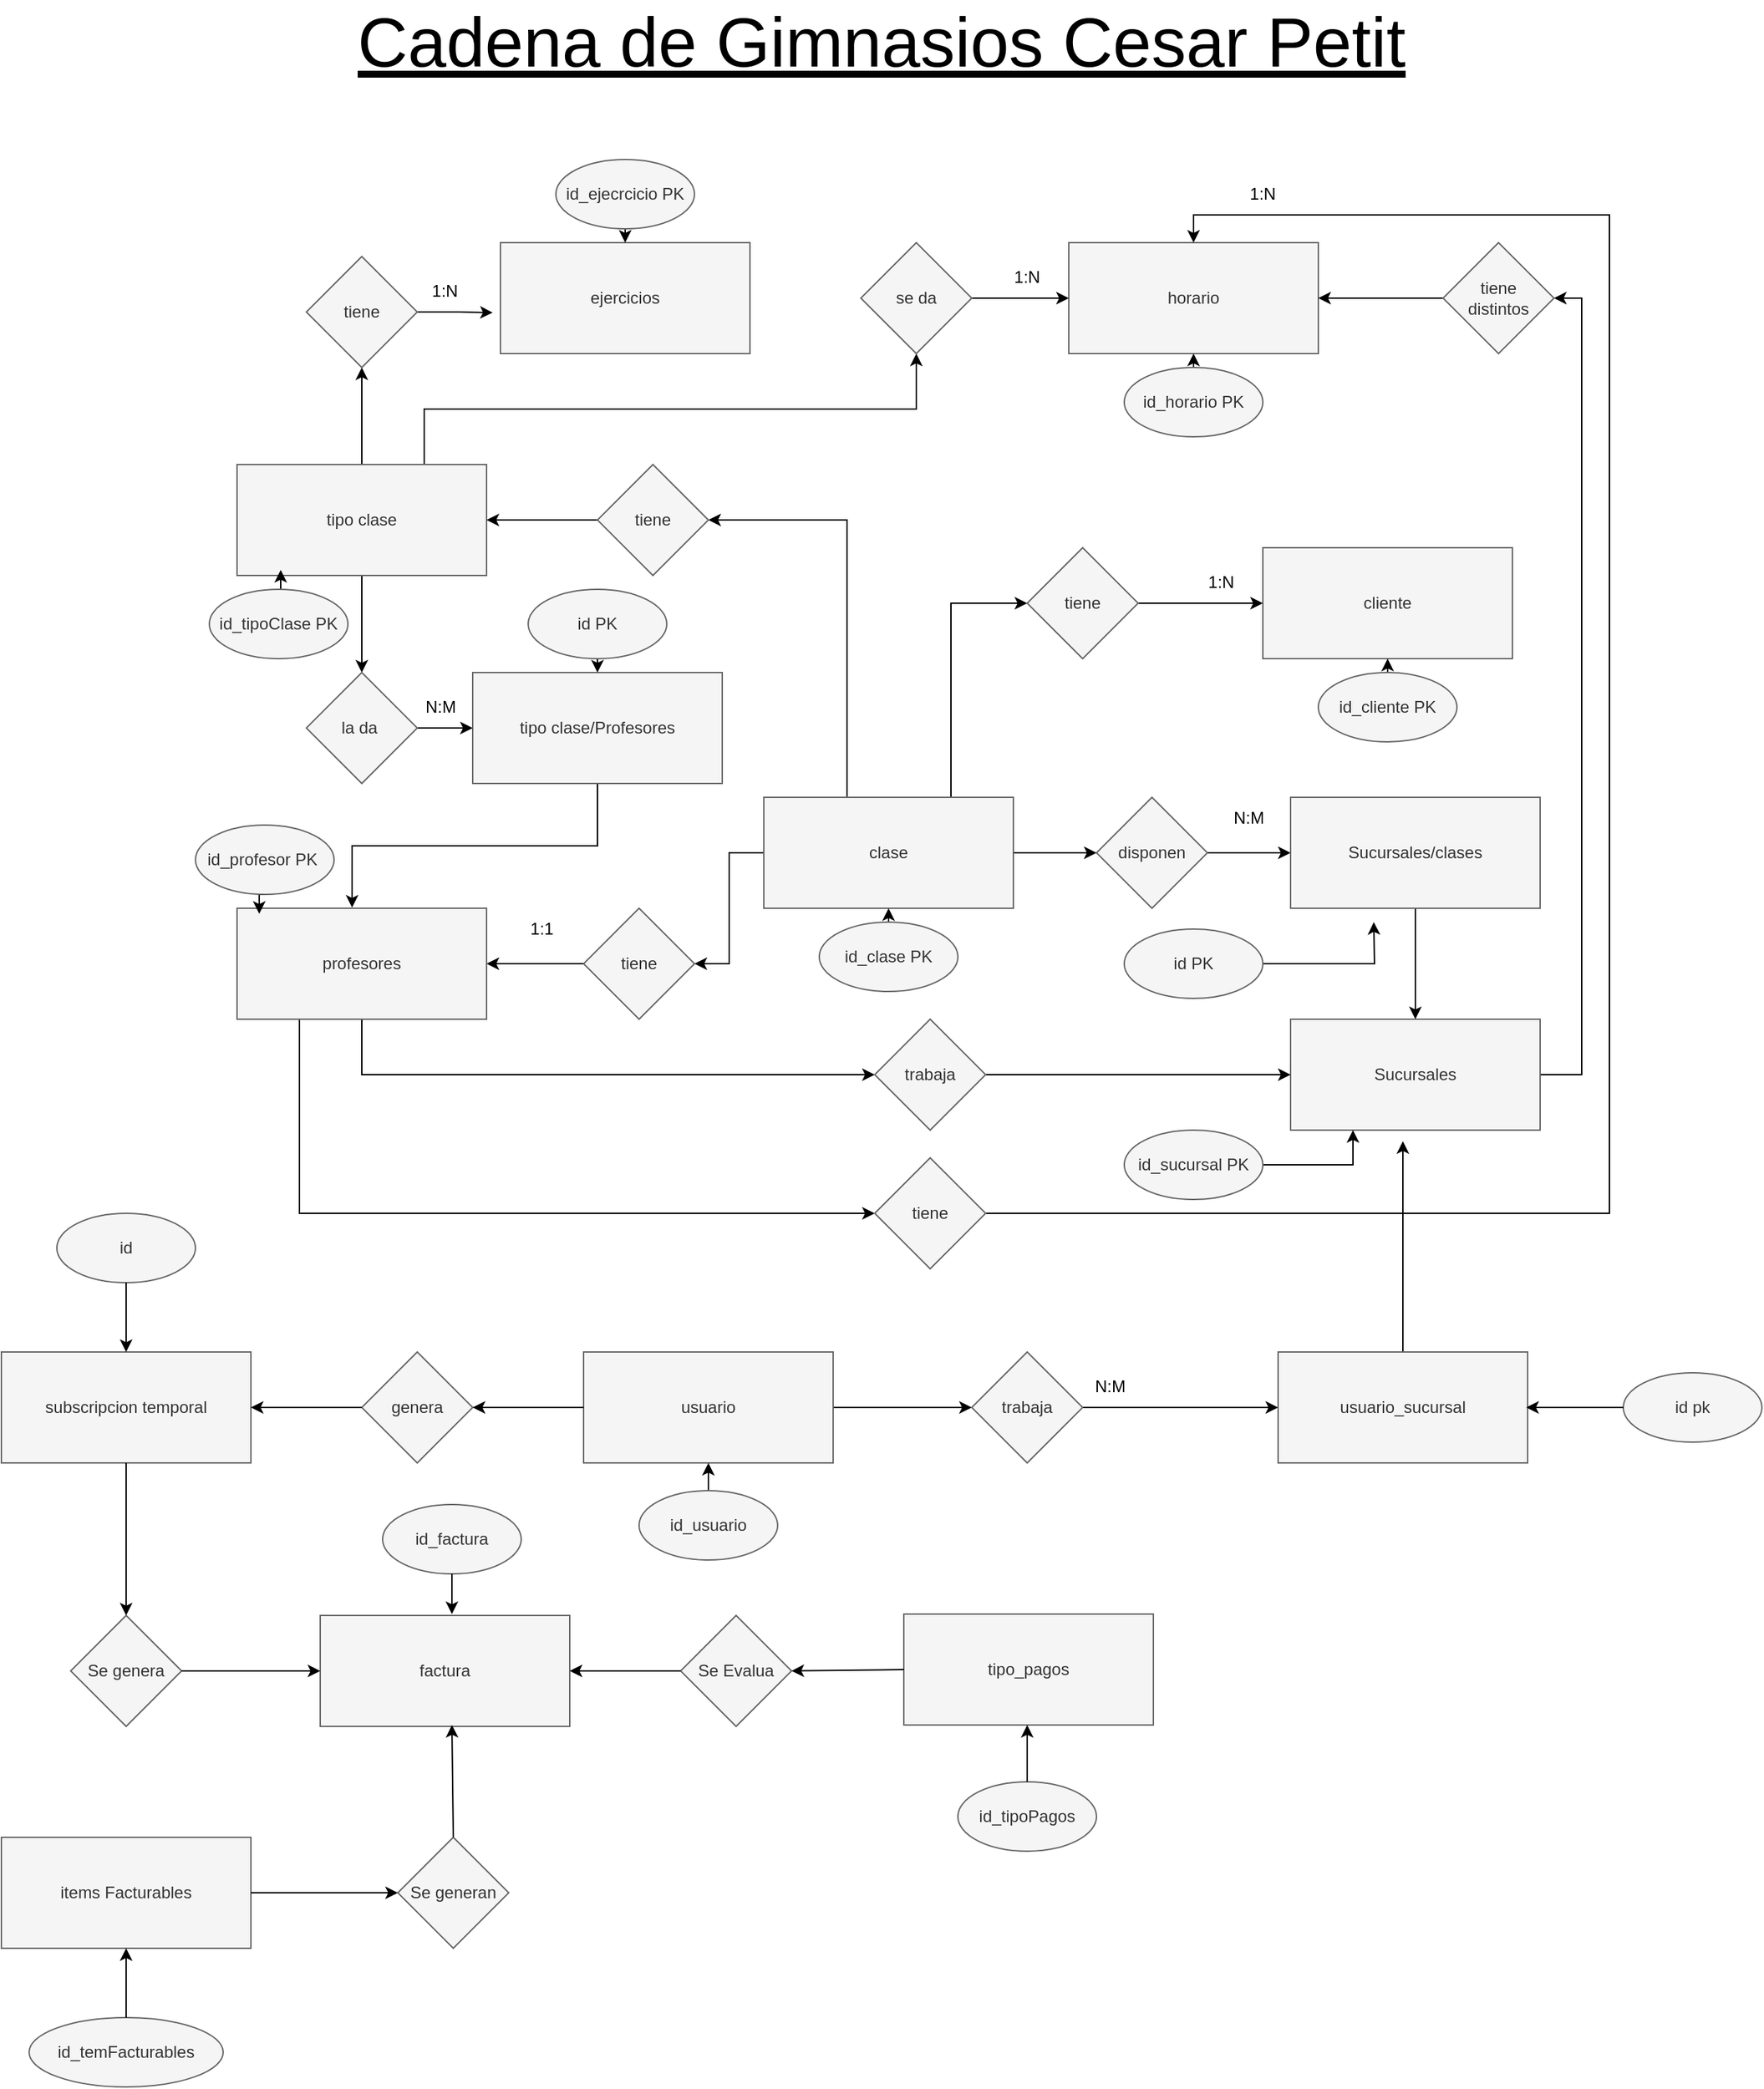 <mxfile version="21.2.8" type="device">
  <diagram id="R2lEEEUBdFMjLlhIrx00" name="Page-1">
    <mxGraphModel dx="2284" dy="884" grid="1" gridSize="10" guides="1" tooltips="1" connect="1" arrows="1" fold="1" page="1" pageScale="1" pageWidth="850" pageHeight="1100" math="0" shadow="0" extFonts="Permanent Marker^https://fonts.googleapis.com/css?family=Permanent+Marker">
      <root>
        <mxCell id="0" />
        <mxCell id="1" parent="0" />
        <mxCell id="tw4gPYHvXtGm7aBOc0MK-12" style="edgeStyle=orthogonalEdgeStyle;rounded=0;orthogonalLoop=1;jettySize=auto;html=1;exitX=0.5;exitY=0;exitDx=0;exitDy=0;entryX=1;entryY=0.5;entryDx=0;entryDy=0;" parent="1" source="tw4gPYHvXtGm7aBOc0MK-2" target="tw4gPYHvXtGm7aBOc0MK-9" edge="1">
          <mxGeometry relative="1" as="geometry">
            <Array as="points">
              <mxPoint x="-220" y="580" />
              <mxPoint x="-220" y="380" />
            </Array>
          </mxGeometry>
        </mxCell>
        <mxCell id="tw4gPYHvXtGm7aBOc0MK-13" style="edgeStyle=orthogonalEdgeStyle;rounded=0;orthogonalLoop=1;jettySize=auto;html=1;exitX=0.75;exitY=0;exitDx=0;exitDy=0;entryX=0;entryY=0.5;entryDx=0;entryDy=0;" parent="1" source="tw4gPYHvXtGm7aBOc0MK-2" target="tw4gPYHvXtGm7aBOc0MK-4" edge="1">
          <mxGeometry relative="1" as="geometry" />
        </mxCell>
        <mxCell id="tw4gPYHvXtGm7aBOc0MK-16" style="edgeStyle=orthogonalEdgeStyle;rounded=0;orthogonalLoop=1;jettySize=auto;html=1;entryX=1;entryY=0.5;entryDx=0;entryDy=0;" parent="1" source="tw4gPYHvXtGm7aBOc0MK-2" target="tw4gPYHvXtGm7aBOc0MK-6" edge="1">
          <mxGeometry relative="1" as="geometry" />
        </mxCell>
        <mxCell id="tw4gPYHvXtGm7aBOc0MK-18" style="edgeStyle=orthogonalEdgeStyle;rounded=0;orthogonalLoop=1;jettySize=auto;html=1;entryX=0;entryY=0.5;entryDx=0;entryDy=0;" parent="1" source="tw4gPYHvXtGm7aBOc0MK-2" target="tw4gPYHvXtGm7aBOc0MK-11" edge="1">
          <mxGeometry relative="1" as="geometry" />
        </mxCell>
        <mxCell id="tw4gPYHvXtGm7aBOc0MK-2" value="clase" style="rounded=0;whiteSpace=wrap;html=1;fillColor=#f5f5f5;strokeColor=#666666;fontColor=#333333;" parent="1" vertex="1">
          <mxGeometry x="-280" y="580" width="180" height="80" as="geometry" />
        </mxCell>
        <mxCell id="tw4gPYHvXtGm7aBOc0MK-3" value="cliente" style="rounded=0;whiteSpace=wrap;html=1;fillColor=#f5f5f5;strokeColor=#666666;fontColor=#333333;" parent="1" vertex="1">
          <mxGeometry x="80" y="400" width="180" height="80" as="geometry" />
        </mxCell>
        <mxCell id="tw4gPYHvXtGm7aBOc0MK-15" style="edgeStyle=orthogonalEdgeStyle;rounded=0;orthogonalLoop=1;jettySize=auto;html=1;entryX=0;entryY=0.5;entryDx=0;entryDy=0;" parent="1" source="tw4gPYHvXtGm7aBOc0MK-4" target="tw4gPYHvXtGm7aBOc0MK-3" edge="1">
          <mxGeometry relative="1" as="geometry" />
        </mxCell>
        <mxCell id="tw4gPYHvXtGm7aBOc0MK-4" value="tiene" style="rhombus;whiteSpace=wrap;html=1;fillColor=#f5f5f5;strokeColor=#666666;fontColor=#333333;" parent="1" vertex="1">
          <mxGeometry x="-90" y="400" width="80" height="80" as="geometry" />
        </mxCell>
        <mxCell id="tw4gPYHvXtGm7aBOc0MK-26" style="edgeStyle=orthogonalEdgeStyle;rounded=0;orthogonalLoop=1;jettySize=auto;html=1;entryX=0.5;entryY=0;entryDx=0;entryDy=0;" parent="1" source="tw4gPYHvXtGm7aBOc0MK-5" target="tw4gPYHvXtGm7aBOc0MK-24" edge="1">
          <mxGeometry relative="1" as="geometry" />
        </mxCell>
        <mxCell id="tw4gPYHvXtGm7aBOc0MK-31" style="edgeStyle=orthogonalEdgeStyle;rounded=0;orthogonalLoop=1;jettySize=auto;html=1;entryX=0.5;entryY=1;entryDx=0;entryDy=0;" parent="1" source="tw4gPYHvXtGm7aBOc0MK-5" target="tw4gPYHvXtGm7aBOc0MK-29" edge="1">
          <mxGeometry relative="1" as="geometry" />
        </mxCell>
        <mxCell id="tw4gPYHvXtGm7aBOc0MK-37" style="edgeStyle=orthogonalEdgeStyle;rounded=0;orthogonalLoop=1;jettySize=auto;html=1;exitX=0.75;exitY=0;exitDx=0;exitDy=0;entryX=0.5;entryY=1;entryDx=0;entryDy=0;" parent="1" source="tw4gPYHvXtGm7aBOc0MK-5" target="tw4gPYHvXtGm7aBOc0MK-34" edge="1">
          <mxGeometry relative="1" as="geometry">
            <mxPoint x="-150" y="270" as="targetPoint" />
          </mxGeometry>
        </mxCell>
        <mxCell id="tw4gPYHvXtGm7aBOc0MK-5" value="tipo clase" style="rounded=0;whiteSpace=wrap;html=1;fillColor=#f5f5f5;strokeColor=#666666;fontColor=#333333;" parent="1" vertex="1">
          <mxGeometry x="-660" y="340" width="180" height="80" as="geometry" />
        </mxCell>
        <mxCell id="tw4gPYHvXtGm7aBOc0MK-17" style="edgeStyle=orthogonalEdgeStyle;rounded=0;orthogonalLoop=1;jettySize=auto;html=1;entryX=1;entryY=0.5;entryDx=0;entryDy=0;" parent="1" source="tw4gPYHvXtGm7aBOc0MK-6" target="tw4gPYHvXtGm7aBOc0MK-8" edge="1">
          <mxGeometry relative="1" as="geometry" />
        </mxCell>
        <mxCell id="tw4gPYHvXtGm7aBOc0MK-6" value="tiene" style="rhombus;whiteSpace=wrap;html=1;fillColor=#f5f5f5;strokeColor=#666666;fontColor=#333333;" parent="1" vertex="1">
          <mxGeometry x="-410" y="660" width="80" height="80" as="geometry" />
        </mxCell>
        <mxCell id="tw4gPYHvXtGm7aBOc0MK-43" style="edgeStyle=orthogonalEdgeStyle;rounded=0;orthogonalLoop=1;jettySize=auto;html=1;entryX=0;entryY=0.5;entryDx=0;entryDy=0;" parent="1" source="tw4gPYHvXtGm7aBOc0MK-8" target="tw4gPYHvXtGm7aBOc0MK-41" edge="1">
          <mxGeometry relative="1" as="geometry">
            <Array as="points">
              <mxPoint x="-570" y="780" />
            </Array>
          </mxGeometry>
        </mxCell>
        <mxCell id="tw4gPYHvXtGm7aBOc0MK-48" style="edgeStyle=orthogonalEdgeStyle;rounded=0;orthogonalLoop=1;jettySize=auto;html=1;exitX=0.25;exitY=1;exitDx=0;exitDy=0;entryX=0;entryY=0.5;entryDx=0;entryDy=0;" parent="1" source="tw4gPYHvXtGm7aBOc0MK-8" target="tw4gPYHvXtGm7aBOc0MK-47" edge="1">
          <mxGeometry relative="1" as="geometry" />
        </mxCell>
        <mxCell id="tw4gPYHvXtGm7aBOc0MK-8" value="profesores" style="rounded=0;whiteSpace=wrap;html=1;fillColor=#f5f5f5;strokeColor=#666666;fontColor=#333333;" parent="1" vertex="1">
          <mxGeometry x="-660" y="660" width="180" height="80" as="geometry" />
        </mxCell>
        <mxCell id="tw4gPYHvXtGm7aBOc0MK-14" style="edgeStyle=orthogonalEdgeStyle;rounded=0;orthogonalLoop=1;jettySize=auto;html=1;entryX=1;entryY=0.5;entryDx=0;entryDy=0;" parent="1" source="tw4gPYHvXtGm7aBOc0MK-9" target="tw4gPYHvXtGm7aBOc0MK-5" edge="1">
          <mxGeometry relative="1" as="geometry" />
        </mxCell>
        <mxCell id="tw4gPYHvXtGm7aBOc0MK-9" value="tiene" style="rhombus;whiteSpace=wrap;html=1;fillColor=#f5f5f5;strokeColor=#666666;fontColor=#333333;" parent="1" vertex="1">
          <mxGeometry x="-400" y="340" width="80" height="80" as="geometry" />
        </mxCell>
        <mxCell id="tw4gPYHvXtGm7aBOc0MK-39" style="edgeStyle=orthogonalEdgeStyle;rounded=0;orthogonalLoop=1;jettySize=auto;html=1;entryX=1;entryY=0.5;entryDx=0;entryDy=0;" parent="1" source="tw4gPYHvXtGm7aBOc0MK-10" target="tw4gPYHvXtGm7aBOc0MK-38" edge="1">
          <mxGeometry relative="1" as="geometry">
            <mxPoint x="310" y="220" as="targetPoint" />
            <Array as="points">
              <mxPoint x="310" y="780" />
              <mxPoint x="310" y="220" />
            </Array>
          </mxGeometry>
        </mxCell>
        <mxCell id="tw4gPYHvXtGm7aBOc0MK-10" value="Sucursales" style="rounded=0;whiteSpace=wrap;html=1;fillColor=#f5f5f5;strokeColor=#666666;fontColor=#333333;" parent="1" vertex="1">
          <mxGeometry x="100" y="740" width="180" height="80" as="geometry" />
        </mxCell>
        <mxCell id="tw4gPYHvXtGm7aBOc0MK-21" style="edgeStyle=orthogonalEdgeStyle;rounded=0;orthogonalLoop=1;jettySize=auto;html=1;entryX=0;entryY=0.5;entryDx=0;entryDy=0;" parent="1" source="tw4gPYHvXtGm7aBOc0MK-11" target="tw4gPYHvXtGm7aBOc0MK-20" edge="1">
          <mxGeometry relative="1" as="geometry" />
        </mxCell>
        <mxCell id="tw4gPYHvXtGm7aBOc0MK-11" value="disponen" style="rhombus;whiteSpace=wrap;html=1;fillColor=#f5f5f5;strokeColor=#666666;fontColor=#333333;" parent="1" vertex="1">
          <mxGeometry x="-40" y="580" width="80" height="80" as="geometry" />
        </mxCell>
        <mxCell id="tw4gPYHvXtGm7aBOc0MK-22" style="edgeStyle=orthogonalEdgeStyle;rounded=0;orthogonalLoop=1;jettySize=auto;html=1;entryX=0.5;entryY=0;entryDx=0;entryDy=0;" parent="1" source="tw4gPYHvXtGm7aBOc0MK-20" target="tw4gPYHvXtGm7aBOc0MK-10" edge="1">
          <mxGeometry relative="1" as="geometry" />
        </mxCell>
        <mxCell id="tw4gPYHvXtGm7aBOc0MK-20" value="Sucursales/clases" style="rounded=0;whiteSpace=wrap;html=1;fillColor=#f5f5f5;fontColor=#333333;strokeColor=#666666;" parent="1" vertex="1">
          <mxGeometry x="100" y="580" width="180" height="80" as="geometry" />
        </mxCell>
        <mxCell id="tw4gPYHvXtGm7aBOc0MK-25" style="edgeStyle=orthogonalEdgeStyle;rounded=0;orthogonalLoop=1;jettySize=auto;html=1;entryX=0.461;entryY=-0.006;entryDx=0;entryDy=0;entryPerimeter=0;" parent="1" source="tw4gPYHvXtGm7aBOc0MK-23" target="tw4gPYHvXtGm7aBOc0MK-8" edge="1">
          <mxGeometry relative="1" as="geometry" />
        </mxCell>
        <mxCell id="tw4gPYHvXtGm7aBOc0MK-23" value="tipo clase/Profesores" style="rounded=0;whiteSpace=wrap;html=1;fillColor=#f5f5f5;strokeColor=#666666;fontColor=#333333;" parent="1" vertex="1">
          <mxGeometry x="-490" y="490" width="180" height="80" as="geometry" />
        </mxCell>
        <mxCell id="tw4gPYHvXtGm7aBOc0MK-27" style="edgeStyle=orthogonalEdgeStyle;rounded=0;orthogonalLoop=1;jettySize=auto;html=1;entryX=0;entryY=0.5;entryDx=0;entryDy=0;" parent="1" source="tw4gPYHvXtGm7aBOc0MK-24" target="tw4gPYHvXtGm7aBOc0MK-23" edge="1">
          <mxGeometry relative="1" as="geometry" />
        </mxCell>
        <mxCell id="tw4gPYHvXtGm7aBOc0MK-24" value="la da&amp;nbsp;" style="rhombus;whiteSpace=wrap;html=1;fillColor=#f5f5f5;strokeColor=#666666;fontColor=#333333;" parent="1" vertex="1">
          <mxGeometry x="-610" y="490" width="80" height="80" as="geometry" />
        </mxCell>
        <mxCell id="tw4gPYHvXtGm7aBOc0MK-28" value="ejercicios" style="rounded=0;whiteSpace=wrap;html=1;fillColor=#f5f5f5;strokeColor=#666666;fontColor=#333333;" parent="1" vertex="1">
          <mxGeometry x="-470" y="180" width="180" height="80" as="geometry" />
        </mxCell>
        <mxCell id="tw4gPYHvXtGm7aBOc0MK-32" style="edgeStyle=orthogonalEdgeStyle;rounded=0;orthogonalLoop=1;jettySize=auto;html=1;entryX=-0.031;entryY=0.631;entryDx=0;entryDy=0;entryPerimeter=0;" parent="1" source="tw4gPYHvXtGm7aBOc0MK-29" target="tw4gPYHvXtGm7aBOc0MK-28" edge="1">
          <mxGeometry relative="1" as="geometry" />
        </mxCell>
        <mxCell id="tw4gPYHvXtGm7aBOc0MK-29" value="tiene" style="rhombus;whiteSpace=wrap;html=1;fillColor=#f5f5f5;strokeColor=#666666;fontColor=#333333;" parent="1" vertex="1">
          <mxGeometry x="-610" y="190" width="80" height="80" as="geometry" />
        </mxCell>
        <mxCell id="tw4gPYHvXtGm7aBOc0MK-33" value="horario" style="rounded=0;whiteSpace=wrap;html=1;fillColor=#f5f5f5;strokeColor=#666666;fontColor=#333333;" parent="1" vertex="1">
          <mxGeometry x="-60" y="180" width="180" height="80" as="geometry" />
        </mxCell>
        <mxCell id="tw4gPYHvXtGm7aBOc0MK-36" style="edgeStyle=orthogonalEdgeStyle;rounded=0;orthogonalLoop=1;jettySize=auto;html=1;entryX=0;entryY=0.5;entryDx=0;entryDy=0;" parent="1" source="tw4gPYHvXtGm7aBOc0MK-34" target="tw4gPYHvXtGm7aBOc0MK-33" edge="1">
          <mxGeometry relative="1" as="geometry" />
        </mxCell>
        <mxCell id="tw4gPYHvXtGm7aBOc0MK-34" value="se da" style="rhombus;whiteSpace=wrap;html=1;fillColor=#f5f5f5;strokeColor=#666666;fontColor=#333333;" parent="1" vertex="1">
          <mxGeometry x="-210" y="180" width="80" height="80" as="geometry" />
        </mxCell>
        <mxCell id="tw4gPYHvXtGm7aBOc0MK-40" style="edgeStyle=orthogonalEdgeStyle;rounded=0;orthogonalLoop=1;jettySize=auto;html=1;entryX=1;entryY=0.5;entryDx=0;entryDy=0;" parent="1" source="tw4gPYHvXtGm7aBOc0MK-38" target="tw4gPYHvXtGm7aBOc0MK-33" edge="1">
          <mxGeometry relative="1" as="geometry" />
        </mxCell>
        <mxCell id="tw4gPYHvXtGm7aBOc0MK-38" value="tiene &lt;br&gt;distintos" style="rhombus;whiteSpace=wrap;html=1;fillColor=#f5f5f5;strokeColor=#666666;fontColor=#333333;" parent="1" vertex="1">
          <mxGeometry x="210" y="180" width="80" height="80" as="geometry" />
        </mxCell>
        <mxCell id="tw4gPYHvXtGm7aBOc0MK-46" style="edgeStyle=orthogonalEdgeStyle;rounded=0;orthogonalLoop=1;jettySize=auto;html=1;entryX=0;entryY=0.5;entryDx=0;entryDy=0;" parent="1" source="tw4gPYHvXtGm7aBOc0MK-41" target="tw4gPYHvXtGm7aBOc0MK-10" edge="1">
          <mxGeometry relative="1" as="geometry" />
        </mxCell>
        <mxCell id="tw4gPYHvXtGm7aBOc0MK-41" value="trabaja" style="rhombus;whiteSpace=wrap;html=1;fillColor=#f5f5f5;strokeColor=#666666;fontColor=#333333;" parent="1" vertex="1">
          <mxGeometry x="-200" y="740" width="80" height="80" as="geometry" />
        </mxCell>
        <mxCell id="tw4gPYHvXtGm7aBOc0MK-49" style="edgeStyle=orthogonalEdgeStyle;rounded=0;orthogonalLoop=1;jettySize=auto;html=1;entryX=0.5;entryY=0;entryDx=0;entryDy=0;" parent="1" source="tw4gPYHvXtGm7aBOc0MK-47" target="tw4gPYHvXtGm7aBOc0MK-33" edge="1">
          <mxGeometry relative="1" as="geometry">
            <Array as="points">
              <mxPoint x="330" y="880" />
              <mxPoint x="330" y="160" />
              <mxPoint x="30" y="160" />
            </Array>
          </mxGeometry>
        </mxCell>
        <mxCell id="tw4gPYHvXtGm7aBOc0MK-47" value="tiene" style="rhombus;whiteSpace=wrap;html=1;fillColor=#f5f5f5;strokeColor=#666666;fontColor=#333333;" parent="1" vertex="1">
          <mxGeometry x="-200" y="840" width="80" height="80" as="geometry" />
        </mxCell>
        <mxCell id="tw4gPYHvXtGm7aBOc0MK-53" style="edgeStyle=orthogonalEdgeStyle;rounded=0;orthogonalLoop=1;jettySize=auto;html=1;entryX=0;entryY=0.5;entryDx=0;entryDy=0;" parent="1" source="tw4gPYHvXtGm7aBOc0MK-50" target="tw4gPYHvXtGm7aBOc0MK-51" edge="1">
          <mxGeometry relative="1" as="geometry" />
        </mxCell>
        <mxCell id="tw4gPYHvXtGm7aBOc0MK-50" value="usuario" style="rounded=0;whiteSpace=wrap;html=1;fillColor=#f5f5f5;strokeColor=#666666;fontColor=#333333;" parent="1" vertex="1">
          <mxGeometry x="-410" y="980" width="180" height="80" as="geometry" />
        </mxCell>
        <mxCell id="tw4gPYHvXtGm7aBOc0MK-54" style="edgeStyle=orthogonalEdgeStyle;rounded=0;orthogonalLoop=1;jettySize=auto;html=1;entryX=0;entryY=0.5;entryDx=0;entryDy=0;" parent="1" source="tw4gPYHvXtGm7aBOc0MK-51" target="tw4gPYHvXtGm7aBOc0MK-52" edge="1">
          <mxGeometry relative="1" as="geometry" />
        </mxCell>
        <mxCell id="tw4gPYHvXtGm7aBOc0MK-51" value="trabaja" style="rhombus;whiteSpace=wrap;html=1;fillColor=#f5f5f5;strokeColor=#666666;fontColor=#333333;" parent="1" vertex="1">
          <mxGeometry x="-130" y="980" width="80" height="80" as="geometry" />
        </mxCell>
        <mxCell id="tw4gPYHvXtGm7aBOc0MK-55" style="edgeStyle=orthogonalEdgeStyle;rounded=0;orthogonalLoop=1;jettySize=auto;html=1;entryX=0.45;entryY=1.1;entryDx=0;entryDy=0;entryPerimeter=0;" parent="1" source="tw4gPYHvXtGm7aBOc0MK-52" target="tw4gPYHvXtGm7aBOc0MK-10" edge="1">
          <mxGeometry relative="1" as="geometry">
            <mxPoint x="180" y="840" as="targetPoint" />
          </mxGeometry>
        </mxCell>
        <mxCell id="tw4gPYHvXtGm7aBOc0MK-52" value="usuario_sucursal" style="rounded=0;whiteSpace=wrap;html=1;fillColor=#f5f5f5;strokeColor=#666666;fontColor=#333333;" parent="1" vertex="1">
          <mxGeometry x="91" y="980" width="180" height="80" as="geometry" />
        </mxCell>
        <mxCell id="tw4gPYHvXtGm7aBOc0MK-56" value="1:N" style="text;strokeColor=none;align=center;fillColor=none;html=1;verticalAlign=middle;whiteSpace=wrap;rounded=0;" parent="1" vertex="1">
          <mxGeometry x="20" y="410" width="60" height="30" as="geometry" />
        </mxCell>
        <mxCell id="tw4gPYHvXtGm7aBOc0MK-58" style="edgeStyle=orthogonalEdgeStyle;rounded=0;orthogonalLoop=1;jettySize=auto;html=1;exitX=0.5;exitY=0;exitDx=0;exitDy=0;entryX=0.5;entryY=1;entryDx=0;entryDy=0;" parent="1" source="tw4gPYHvXtGm7aBOc0MK-57" target="tw4gPYHvXtGm7aBOc0MK-2" edge="1">
          <mxGeometry relative="1" as="geometry" />
        </mxCell>
        <mxCell id="tw4gPYHvXtGm7aBOc0MK-57" value="id_clase PK" style="ellipse;whiteSpace=wrap;html=1;fillColor=#f5f5f5;strokeColor=#666666;fontColor=#333333;" parent="1" vertex="1">
          <mxGeometry x="-240" y="670" width="100" height="50" as="geometry" />
        </mxCell>
        <mxCell id="tw4gPYHvXtGm7aBOc0MK-60" style="edgeStyle=orthogonalEdgeStyle;rounded=0;orthogonalLoop=1;jettySize=auto;html=1;exitX=0.5;exitY=0;exitDx=0;exitDy=0;entryX=0.5;entryY=1;entryDx=0;entryDy=0;" parent="1" source="tw4gPYHvXtGm7aBOc0MK-59" target="tw4gPYHvXtGm7aBOc0MK-3" edge="1">
          <mxGeometry relative="1" as="geometry" />
        </mxCell>
        <mxCell id="tw4gPYHvXtGm7aBOc0MK-59" value="id_cliente PK" style="ellipse;whiteSpace=wrap;html=1;fillColor=#f5f5f5;strokeColor=#666666;fontColor=#333333;" parent="1" vertex="1">
          <mxGeometry x="120" y="490" width="100" height="50" as="geometry" />
        </mxCell>
        <mxCell id="tw4gPYHvXtGm7aBOc0MK-62" style="edgeStyle=orthogonalEdgeStyle;rounded=0;orthogonalLoop=1;jettySize=auto;html=1;exitX=0.5;exitY=0;exitDx=0;exitDy=0;entryX=0.5;entryY=1;entryDx=0;entryDy=0;" parent="1" source="tw4gPYHvXtGm7aBOc0MK-61" target="tw4gPYHvXtGm7aBOc0MK-33" edge="1">
          <mxGeometry relative="1" as="geometry" />
        </mxCell>
        <mxCell id="tw4gPYHvXtGm7aBOc0MK-61" value="id_horario PK" style="ellipse;whiteSpace=wrap;html=1;fillColor=#f5f5f5;strokeColor=#666666;fontColor=#333333;" parent="1" vertex="1">
          <mxGeometry x="-20" y="270" width="100" height="50" as="geometry" />
        </mxCell>
        <mxCell id="tw4gPYHvXtGm7aBOc0MK-64" style="edgeStyle=orthogonalEdgeStyle;rounded=0;orthogonalLoop=1;jettySize=auto;html=1;exitX=0.5;exitY=1;exitDx=0;exitDy=0;entryX=0.5;entryY=0;entryDx=0;entryDy=0;" parent="1" source="tw4gPYHvXtGm7aBOc0MK-63" target="tw4gPYHvXtGm7aBOc0MK-28" edge="1">
          <mxGeometry relative="1" as="geometry" />
        </mxCell>
        <mxCell id="tw4gPYHvXtGm7aBOc0MK-63" value="id_ejecrcicio PK" style="ellipse;whiteSpace=wrap;html=1;fillColor=#f5f5f5;strokeColor=#666666;fontColor=#333333;" parent="1" vertex="1">
          <mxGeometry x="-430" y="120" width="100" height="50" as="geometry" />
        </mxCell>
        <mxCell id="tw4gPYHvXtGm7aBOc0MK-66" style="edgeStyle=orthogonalEdgeStyle;rounded=0;orthogonalLoop=1;jettySize=auto;html=1;exitX=0.5;exitY=0;exitDx=0;exitDy=0;entryX=0.175;entryY=0.95;entryDx=0;entryDy=0;entryPerimeter=0;" parent="1" source="tw4gPYHvXtGm7aBOc0MK-65" target="tw4gPYHvXtGm7aBOc0MK-5" edge="1">
          <mxGeometry relative="1" as="geometry" />
        </mxCell>
        <mxCell id="tw4gPYHvXtGm7aBOc0MK-65" value="id_tipoClase PK" style="ellipse;whiteSpace=wrap;html=1;fillColor=#f5f5f5;strokeColor=#666666;fontColor=#333333;" parent="1" vertex="1">
          <mxGeometry x="-680" y="430" width="100" height="50" as="geometry" />
        </mxCell>
        <mxCell id="tw4gPYHvXtGm7aBOc0MK-68" style="edgeStyle=orthogonalEdgeStyle;rounded=0;orthogonalLoop=1;jettySize=auto;html=1;exitX=0.5;exitY=1;exitDx=0;exitDy=0;entryX=0.5;entryY=0;entryDx=0;entryDy=0;" parent="1" source="tw4gPYHvXtGm7aBOc0MK-67" target="tw4gPYHvXtGm7aBOc0MK-23" edge="1">
          <mxGeometry relative="1" as="geometry" />
        </mxCell>
        <mxCell id="tw4gPYHvXtGm7aBOc0MK-67" value="id PK" style="ellipse;whiteSpace=wrap;html=1;fillColor=#f5f5f5;strokeColor=#666666;fontColor=#333333;" parent="1" vertex="1">
          <mxGeometry x="-450" y="430" width="100" height="50" as="geometry" />
        </mxCell>
        <mxCell id="tw4gPYHvXtGm7aBOc0MK-71" style="edgeStyle=orthogonalEdgeStyle;rounded=0;orthogonalLoop=1;jettySize=auto;html=1;exitX=0.5;exitY=1;exitDx=0;exitDy=0;entryX=0.089;entryY=0.05;entryDx=0;entryDy=0;entryPerimeter=0;" parent="1" source="tw4gPYHvXtGm7aBOc0MK-69" target="tw4gPYHvXtGm7aBOc0MK-8" edge="1">
          <mxGeometry relative="1" as="geometry" />
        </mxCell>
        <mxCell id="tw4gPYHvXtGm7aBOc0MK-69" value="id_profesor PK&amp;nbsp;" style="ellipse;whiteSpace=wrap;html=1;fillColor=#f5f5f5;strokeColor=#666666;fontColor=#333333;" parent="1" vertex="1">
          <mxGeometry x="-690" y="600" width="100" height="50" as="geometry" />
        </mxCell>
        <mxCell id="tw4gPYHvXtGm7aBOc0MK-75" style="edgeStyle=orthogonalEdgeStyle;rounded=0;orthogonalLoop=1;jettySize=auto;html=1;exitX=1;exitY=0.5;exitDx=0;exitDy=0;entryX=0.25;entryY=1;entryDx=0;entryDy=0;" parent="1" source="tw4gPYHvXtGm7aBOc0MK-74" target="tw4gPYHvXtGm7aBOc0MK-10" edge="1">
          <mxGeometry relative="1" as="geometry" />
        </mxCell>
        <mxCell id="tw4gPYHvXtGm7aBOc0MK-74" value="id_sucursal PK" style="ellipse;whiteSpace=wrap;html=1;fillColor=#f5f5f5;strokeColor=#666666;fontColor=#333333;" parent="1" vertex="1">
          <mxGeometry x="-20" y="820" width="100" height="50" as="geometry" />
        </mxCell>
        <mxCell id="tw4gPYHvXtGm7aBOc0MK-77" style="edgeStyle=orthogonalEdgeStyle;rounded=0;orthogonalLoop=1;jettySize=auto;html=1;" parent="1" source="tw4gPYHvXtGm7aBOc0MK-76" edge="1">
          <mxGeometry relative="1" as="geometry">
            <mxPoint x="160" y="670" as="targetPoint" />
          </mxGeometry>
        </mxCell>
        <mxCell id="tw4gPYHvXtGm7aBOc0MK-76" value="id PK" style="ellipse;whiteSpace=wrap;html=1;fillColor=#f5f5f5;strokeColor=#666666;fontColor=#333333;" parent="1" vertex="1">
          <mxGeometry x="-20" y="675" width="100" height="50" as="geometry" />
        </mxCell>
        <mxCell id="tw4gPYHvXtGm7aBOc0MK-82" style="edgeStyle=orthogonalEdgeStyle;rounded=0;orthogonalLoop=1;jettySize=auto;html=1;exitX=0.5;exitY=0;exitDx=0;exitDy=0;entryX=0.5;entryY=1;entryDx=0;entryDy=0;" parent="1" source="tw4gPYHvXtGm7aBOc0MK-80" target="tw4gPYHvXtGm7aBOc0MK-50" edge="1">
          <mxGeometry relative="1" as="geometry" />
        </mxCell>
        <mxCell id="tw4gPYHvXtGm7aBOc0MK-80" value="id_usuario" style="ellipse;whiteSpace=wrap;html=1;fillColor=#f5f5f5;strokeColor=#666666;fontColor=#333333;" parent="1" vertex="1">
          <mxGeometry x="-370" y="1080" width="100" height="50" as="geometry" />
        </mxCell>
        <mxCell id="tw4gPYHvXtGm7aBOc0MK-81" value="id pk" style="ellipse;whiteSpace=wrap;html=1;fillColor=#f5f5f5;strokeColor=#666666;fontColor=#333333;" parent="1" vertex="1">
          <mxGeometry x="340" y="995" width="100" height="50" as="geometry" />
        </mxCell>
        <mxCell id="tw4gPYHvXtGm7aBOc0MK-84" value="1:N" style="text;strokeColor=none;align=center;fillColor=none;html=1;verticalAlign=middle;whiteSpace=wrap;rounded=0;" parent="1" vertex="1">
          <mxGeometry x="-120" y="190" width="60" height="30" as="geometry" />
        </mxCell>
        <mxCell id="tw4gPYHvXtGm7aBOc0MK-86" value="1:N" style="text;strokeColor=none;align=center;fillColor=none;html=1;verticalAlign=middle;whiteSpace=wrap;rounded=0;" parent="1" vertex="1">
          <mxGeometry x="-540" y="200" width="60" height="30" as="geometry" />
        </mxCell>
        <mxCell id="tw4gPYHvXtGm7aBOc0MK-87" value="N:M" style="text;strokeColor=none;align=center;fillColor=none;html=1;verticalAlign=middle;whiteSpace=wrap;rounded=0;" parent="1" vertex="1">
          <mxGeometry x="-543" y="500" width="60" height="30" as="geometry" />
        </mxCell>
        <mxCell id="tw4gPYHvXtGm7aBOc0MK-88" value="1:1" style="text;strokeColor=none;align=center;fillColor=none;html=1;verticalAlign=middle;whiteSpace=wrap;rounded=0;" parent="1" vertex="1">
          <mxGeometry x="-470" y="660" width="60" height="30" as="geometry" />
        </mxCell>
        <mxCell id="tw4gPYHvXtGm7aBOc0MK-90" value="N:M" style="text;strokeColor=none;align=center;fillColor=none;html=1;verticalAlign=middle;whiteSpace=wrap;rounded=0;" parent="1" vertex="1">
          <mxGeometry x="-60" y="990" width="60" height="30" as="geometry" />
        </mxCell>
        <mxCell id="tw4gPYHvXtGm7aBOc0MK-92" value="N:M" style="text;strokeColor=none;align=center;fillColor=none;html=1;verticalAlign=middle;whiteSpace=wrap;rounded=0;" parent="1" vertex="1">
          <mxGeometry x="40" y="580" width="60" height="30" as="geometry" />
        </mxCell>
        <mxCell id="tw4gPYHvXtGm7aBOc0MK-93" value="1:N" style="text;strokeColor=none;align=center;fillColor=none;html=1;verticalAlign=middle;whiteSpace=wrap;rounded=0;" parent="1" vertex="1">
          <mxGeometry x="50" y="130" width="60" height="30" as="geometry" />
        </mxCell>
        <mxCell id="tw4gPYHvXtGm7aBOc0MK-94" value="Cadena de Gimnasios Cesar Petit" style="text;strokeColor=none;align=center;fillColor=none;html=1;verticalAlign=middle;whiteSpace=wrap;rounded=0;fontSize=50;fontStyle=4;labelBorderColor=none;" parent="1" vertex="1">
          <mxGeometry x="-680" y="20" width="970" height="30" as="geometry" />
        </mxCell>
        <mxCell id="N-i6a7OTqGbGGSYvA12j-1" value="subscripcion temporal" style="rounded=0;whiteSpace=wrap;html=1;fillColor=#f5f5f5;strokeColor=#666666;fontColor=#333333;" vertex="1" parent="1">
          <mxGeometry x="-830" y="980" width="180" height="80" as="geometry" />
        </mxCell>
        <mxCell id="N-i6a7OTqGbGGSYvA12j-2" value="genera" style="rhombus;whiteSpace=wrap;html=1;fillColor=#f5f5f5;strokeColor=#666666;fontColor=#333333;" vertex="1" parent="1">
          <mxGeometry x="-570" y="980" width="80" height="80" as="geometry" />
        </mxCell>
        <mxCell id="N-i6a7OTqGbGGSYvA12j-6" value="id_tipoPagos" style="ellipse;whiteSpace=wrap;html=1;fillColor=#f5f5f5;strokeColor=#666666;fontColor=#333333;" vertex="1" parent="1">
          <mxGeometry x="-140" y="1290" width="100" height="50" as="geometry" />
        </mxCell>
        <mxCell id="N-i6a7OTqGbGGSYvA12j-8" value="factura" style="rounded=0;whiteSpace=wrap;html=1;fillColor=#f5f5f5;strokeColor=#666666;fontColor=#333333;" vertex="1" parent="1">
          <mxGeometry x="-600" y="1170" width="180" height="80" as="geometry" />
        </mxCell>
        <mxCell id="N-i6a7OTqGbGGSYvA12j-9" value="Se genera" style="rhombus;whiteSpace=wrap;html=1;fillColor=#f5f5f5;strokeColor=#666666;fontColor=#333333;" vertex="1" parent="1">
          <mxGeometry x="-780" y="1170" width="80" height="80" as="geometry" />
        </mxCell>
        <mxCell id="N-i6a7OTqGbGGSYvA12j-10" value="" style="endArrow=classic;html=1;rounded=0;exitX=0;exitY=0.5;exitDx=0;exitDy=0;" edge="1" parent="1" source="tw4gPYHvXtGm7aBOc0MK-81">
          <mxGeometry width="50" height="50" relative="1" as="geometry">
            <mxPoint x="220" y="1070" as="sourcePoint" />
            <mxPoint x="270" y="1020" as="targetPoint" />
          </mxGeometry>
        </mxCell>
        <mxCell id="N-i6a7OTqGbGGSYvA12j-11" value="" style="endArrow=classic;html=1;rounded=0;exitX=0;exitY=0.5;exitDx=0;exitDy=0;entryX=1;entryY=0.5;entryDx=0;entryDy=0;" edge="1" parent="1" source="N-i6a7OTqGbGGSYvA12j-2" target="N-i6a7OTqGbGGSYvA12j-1">
          <mxGeometry width="50" height="50" relative="1" as="geometry">
            <mxPoint x="-860" y="710" as="sourcePoint" />
            <mxPoint x="-810" y="660" as="targetPoint" />
            <Array as="points" />
          </mxGeometry>
        </mxCell>
        <mxCell id="N-i6a7OTqGbGGSYvA12j-12" value="" style="endArrow=classic;html=1;rounded=0;exitX=0;exitY=0.5;exitDx=0;exitDy=0;" edge="1" parent="1" source="tw4gPYHvXtGm7aBOc0MK-50">
          <mxGeometry width="50" height="50" relative="1" as="geometry">
            <mxPoint x="-540" y="1070" as="sourcePoint" />
            <mxPoint x="-490" y="1020" as="targetPoint" />
          </mxGeometry>
        </mxCell>
        <mxCell id="N-i6a7OTqGbGGSYvA12j-13" value="" style="endArrow=classic;html=1;rounded=0;exitX=0.5;exitY=1;exitDx=0;exitDy=0;entryX=0.5;entryY=0;entryDx=0;entryDy=0;" edge="1" parent="1" source="N-i6a7OTqGbGGSYvA12j-1" target="N-i6a7OTqGbGGSYvA12j-9">
          <mxGeometry width="50" height="50" relative="1" as="geometry">
            <mxPoint x="-150" y="1080" as="sourcePoint" />
            <mxPoint x="-630" y="1120" as="targetPoint" />
          </mxGeometry>
        </mxCell>
        <mxCell id="N-i6a7OTqGbGGSYvA12j-14" value="" style="endArrow=classic;html=1;rounded=0;exitX=1;exitY=0.5;exitDx=0;exitDy=0;" edge="1" parent="1" source="N-i6a7OTqGbGGSYvA12j-9">
          <mxGeometry width="50" height="50" relative="1" as="geometry">
            <mxPoint x="-650" y="1260" as="sourcePoint" />
            <mxPoint x="-600" y="1210" as="targetPoint" />
          </mxGeometry>
        </mxCell>
        <mxCell id="N-i6a7OTqGbGGSYvA12j-15" value="tipo_pagos" style="rounded=0;whiteSpace=wrap;html=1;fillColor=#f5f5f5;strokeColor=#666666;fontColor=#333333;" vertex="1" parent="1">
          <mxGeometry x="-179" y="1169" width="180" height="80" as="geometry" />
        </mxCell>
        <mxCell id="N-i6a7OTqGbGGSYvA12j-16" value="Se Evalua" style="rhombus;whiteSpace=wrap;html=1;fillColor=#f5f5f5;strokeColor=#666666;fontColor=#333333;" vertex="1" parent="1">
          <mxGeometry x="-340" y="1170" width="80" height="80" as="geometry" />
        </mxCell>
        <mxCell id="N-i6a7OTqGbGGSYvA12j-18" value="" style="endArrow=classic;html=1;rounded=0;exitX=0;exitY=0.5;exitDx=0;exitDy=0;entryX=1;entryY=0.5;entryDx=0;entryDy=0;" edge="1" parent="1" source="N-i6a7OTqGbGGSYvA12j-16" target="N-i6a7OTqGbGGSYvA12j-8">
          <mxGeometry width="50" height="50" relative="1" as="geometry">
            <mxPoint x="-390" y="1250" as="sourcePoint" />
            <mxPoint x="-340" y="1200" as="targetPoint" />
          </mxGeometry>
        </mxCell>
        <mxCell id="N-i6a7OTqGbGGSYvA12j-19" value="" style="endArrow=classic;html=1;rounded=0;exitX=0;exitY=0.5;exitDx=0;exitDy=0;" edge="1" parent="1" source="N-i6a7OTqGbGGSYvA12j-15">
          <mxGeometry width="50" height="50" relative="1" as="geometry">
            <mxPoint x="-310" y="1260" as="sourcePoint" />
            <mxPoint x="-260" y="1210" as="targetPoint" />
          </mxGeometry>
        </mxCell>
        <mxCell id="N-i6a7OTqGbGGSYvA12j-20" value="items Facturables" style="rounded=0;whiteSpace=wrap;html=1;fillColor=#f5f5f5;strokeColor=#666666;fontColor=#333333;" vertex="1" parent="1">
          <mxGeometry x="-830" y="1330" width="180" height="80" as="geometry" />
        </mxCell>
        <mxCell id="N-i6a7OTqGbGGSYvA12j-21" value="Se generan" style="rhombus;whiteSpace=wrap;html=1;fillColor=#f5f5f5;strokeColor=#666666;fontColor=#333333;" vertex="1" parent="1">
          <mxGeometry x="-544" y="1330" width="80" height="80" as="geometry" />
        </mxCell>
        <mxCell id="N-i6a7OTqGbGGSYvA12j-22" value="" style="endArrow=classic;html=1;rounded=0;entryX=0;entryY=0.5;entryDx=0;entryDy=0;exitX=1;exitY=0.5;exitDx=0;exitDy=0;" edge="1" parent="1" source="N-i6a7OTqGbGGSYvA12j-20" target="N-i6a7OTqGbGGSYvA12j-21">
          <mxGeometry width="50" height="50" relative="1" as="geometry">
            <mxPoint x="-630" y="1430" as="sourcePoint" />
            <mxPoint x="-650" y="1370" as="targetPoint" />
          </mxGeometry>
        </mxCell>
        <mxCell id="N-i6a7OTqGbGGSYvA12j-23" value="" style="endArrow=classic;html=1;rounded=0;exitX=0.5;exitY=0;exitDx=0;exitDy=0;" edge="1" parent="1" source="N-i6a7OTqGbGGSYvA12j-21">
          <mxGeometry width="50" height="50" relative="1" as="geometry">
            <mxPoint x="-555" y="1299" as="sourcePoint" />
            <mxPoint x="-505" y="1249" as="targetPoint" />
          </mxGeometry>
        </mxCell>
        <mxCell id="N-i6a7OTqGbGGSYvA12j-24" value="id_temFacturables" style="ellipse;whiteSpace=wrap;html=1;fillColor=#f5f5f5;strokeColor=#666666;fontColor=#333333;" vertex="1" parent="1">
          <mxGeometry x="-810" y="1460" width="140" height="50" as="geometry" />
        </mxCell>
        <mxCell id="N-i6a7OTqGbGGSYvA12j-25" value="id_factura" style="ellipse;whiteSpace=wrap;html=1;fillColor=#f5f5f5;strokeColor=#666666;fontColor=#333333;" vertex="1" parent="1">
          <mxGeometry x="-555" y="1090" width="100" height="50" as="geometry" />
        </mxCell>
        <mxCell id="N-i6a7OTqGbGGSYvA12j-26" value="id" style="ellipse;whiteSpace=wrap;html=1;fillColor=#f5f5f5;strokeColor=#666666;fontColor=#333333;" vertex="1" parent="1">
          <mxGeometry x="-790" y="880" width="100" height="50" as="geometry" />
        </mxCell>
        <mxCell id="N-i6a7OTqGbGGSYvA12j-27" value="" style="endArrow=classic;html=1;rounded=0;entryX=0.5;entryY=0;entryDx=0;entryDy=0;" edge="1" parent="1" target="N-i6a7OTqGbGGSYvA12j-1">
          <mxGeometry width="50" height="50" relative="1" as="geometry">
            <mxPoint x="-740" y="930" as="sourcePoint" />
            <mxPoint x="-690" y="880" as="targetPoint" />
          </mxGeometry>
        </mxCell>
        <mxCell id="N-i6a7OTqGbGGSYvA12j-28" value="" style="endArrow=classic;html=1;rounded=0;exitX=0.5;exitY=0;exitDx=0;exitDy=0;" edge="1" parent="1" source="N-i6a7OTqGbGGSYvA12j-6">
          <mxGeometry width="50" height="50" relative="1" as="geometry">
            <mxPoint x="-140" y="1299" as="sourcePoint" />
            <mxPoint x="-90" y="1249" as="targetPoint" />
          </mxGeometry>
        </mxCell>
        <mxCell id="N-i6a7OTqGbGGSYvA12j-29" value="" style="endArrow=classic;html=1;rounded=0;exitX=0.5;exitY=0;exitDx=0;exitDy=0;" edge="1" parent="1" source="N-i6a7OTqGbGGSYvA12j-24">
          <mxGeometry width="50" height="50" relative="1" as="geometry">
            <mxPoint x="-790" y="1460" as="sourcePoint" />
            <mxPoint x="-740" y="1410" as="targetPoint" />
          </mxGeometry>
        </mxCell>
        <mxCell id="N-i6a7OTqGbGGSYvA12j-30" value="" style="endArrow=classic;html=1;rounded=0;exitX=0.5;exitY=1;exitDx=0;exitDy=0;" edge="1" parent="1" source="N-i6a7OTqGbGGSYvA12j-25">
          <mxGeometry width="50" height="50" relative="1" as="geometry">
            <mxPoint x="-555" y="1219" as="sourcePoint" />
            <mxPoint x="-505" y="1169" as="targetPoint" />
          </mxGeometry>
        </mxCell>
      </root>
    </mxGraphModel>
  </diagram>
</mxfile>
